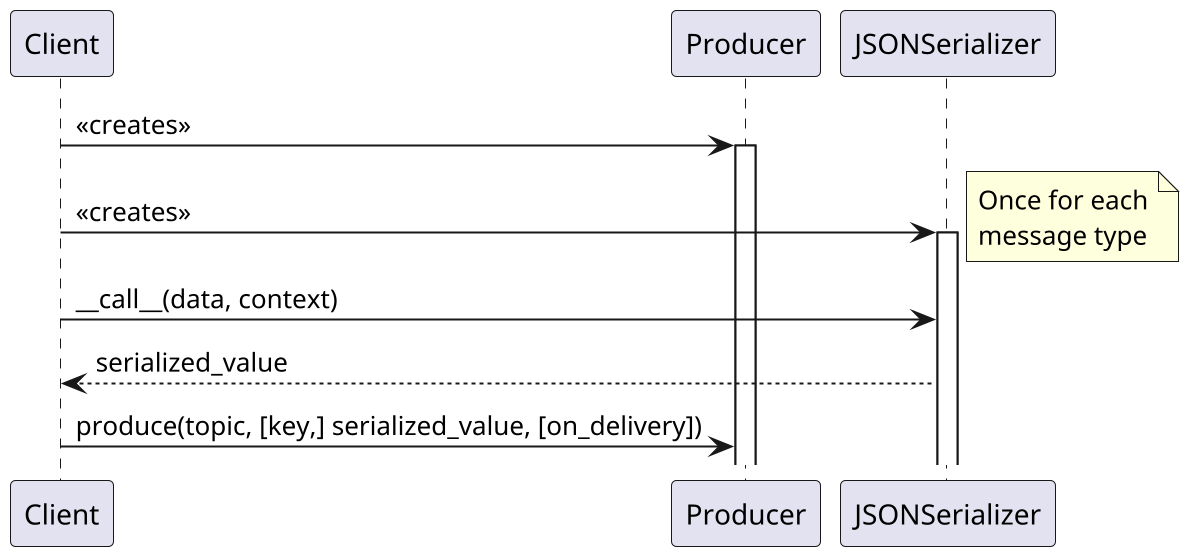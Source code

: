 @startuml
scale 2

participant Client
participant Producer
participant JSONSerializer

Client -> Producer: << creates >>
activate Producer

Client -> JSONSerializer: << creates >>
activate JSONSerializer
note right
    Once for each
    message type
end note

Client -> JSONSerializer: ~__call__(data, context)
JSONSerializer --> Client: serialized_value

Client -> Producer: produce(topic, [key,] serialized_value, [on_delivery])

@enduml